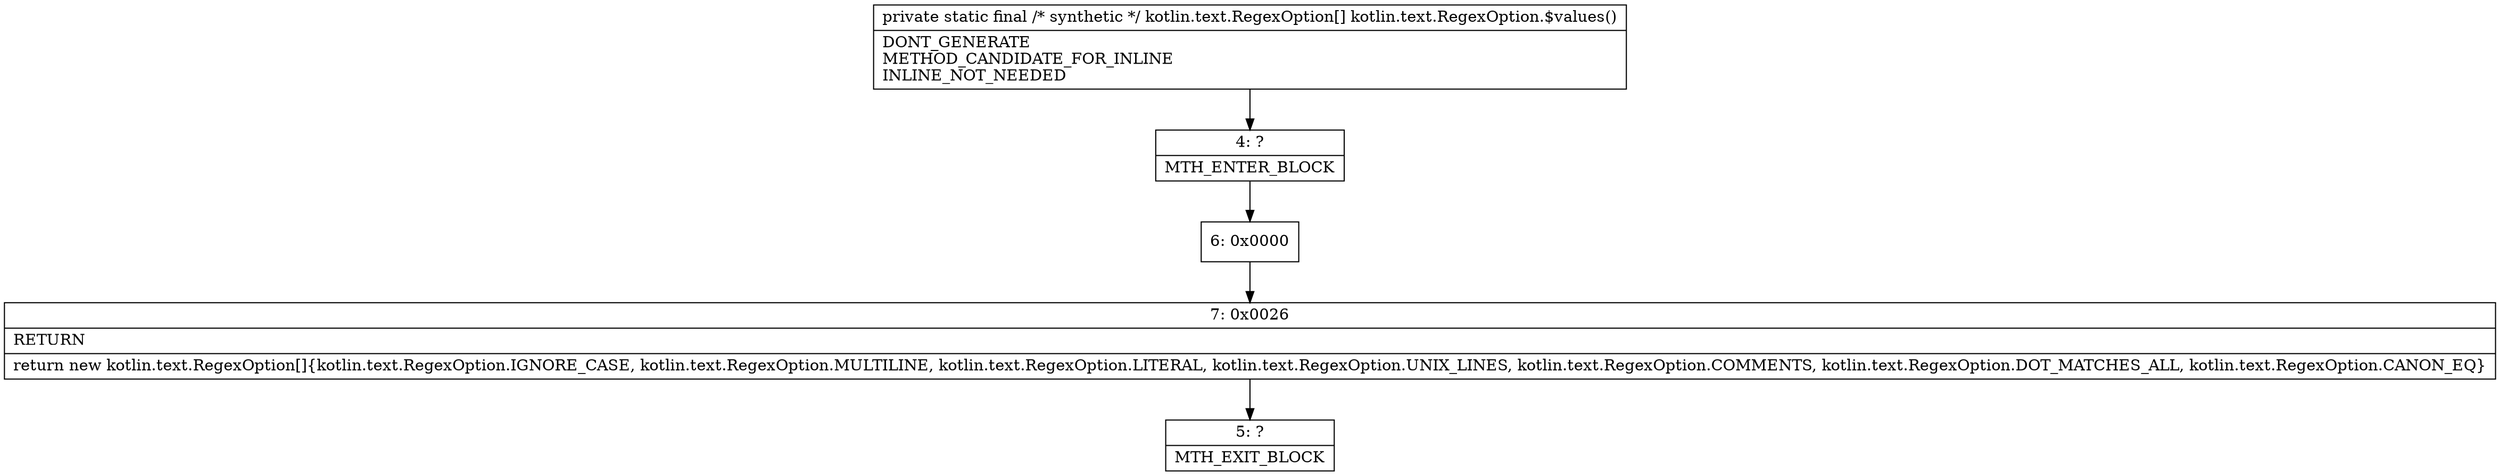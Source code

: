 digraph "CFG forkotlin.text.RegexOption.$values()[Lkotlin\/text\/RegexOption;" {
Node_4 [shape=record,label="{4\:\ ?|MTH_ENTER_BLOCK\l}"];
Node_6 [shape=record,label="{6\:\ 0x0000}"];
Node_7 [shape=record,label="{7\:\ 0x0026|RETURN\l|return new kotlin.text.RegexOption[]\{kotlin.text.RegexOption.IGNORE_CASE, kotlin.text.RegexOption.MULTILINE, kotlin.text.RegexOption.LITERAL, kotlin.text.RegexOption.UNIX_LINES, kotlin.text.RegexOption.COMMENTS, kotlin.text.RegexOption.DOT_MATCHES_ALL, kotlin.text.RegexOption.CANON_EQ\}\l}"];
Node_5 [shape=record,label="{5\:\ ?|MTH_EXIT_BLOCK\l}"];
MethodNode[shape=record,label="{private static final \/* synthetic *\/ kotlin.text.RegexOption[] kotlin.text.RegexOption.$values()  | DONT_GENERATE\lMETHOD_CANDIDATE_FOR_INLINE\lINLINE_NOT_NEEDED\l}"];
MethodNode -> Node_4;Node_4 -> Node_6;
Node_6 -> Node_7;
Node_7 -> Node_5;
}

